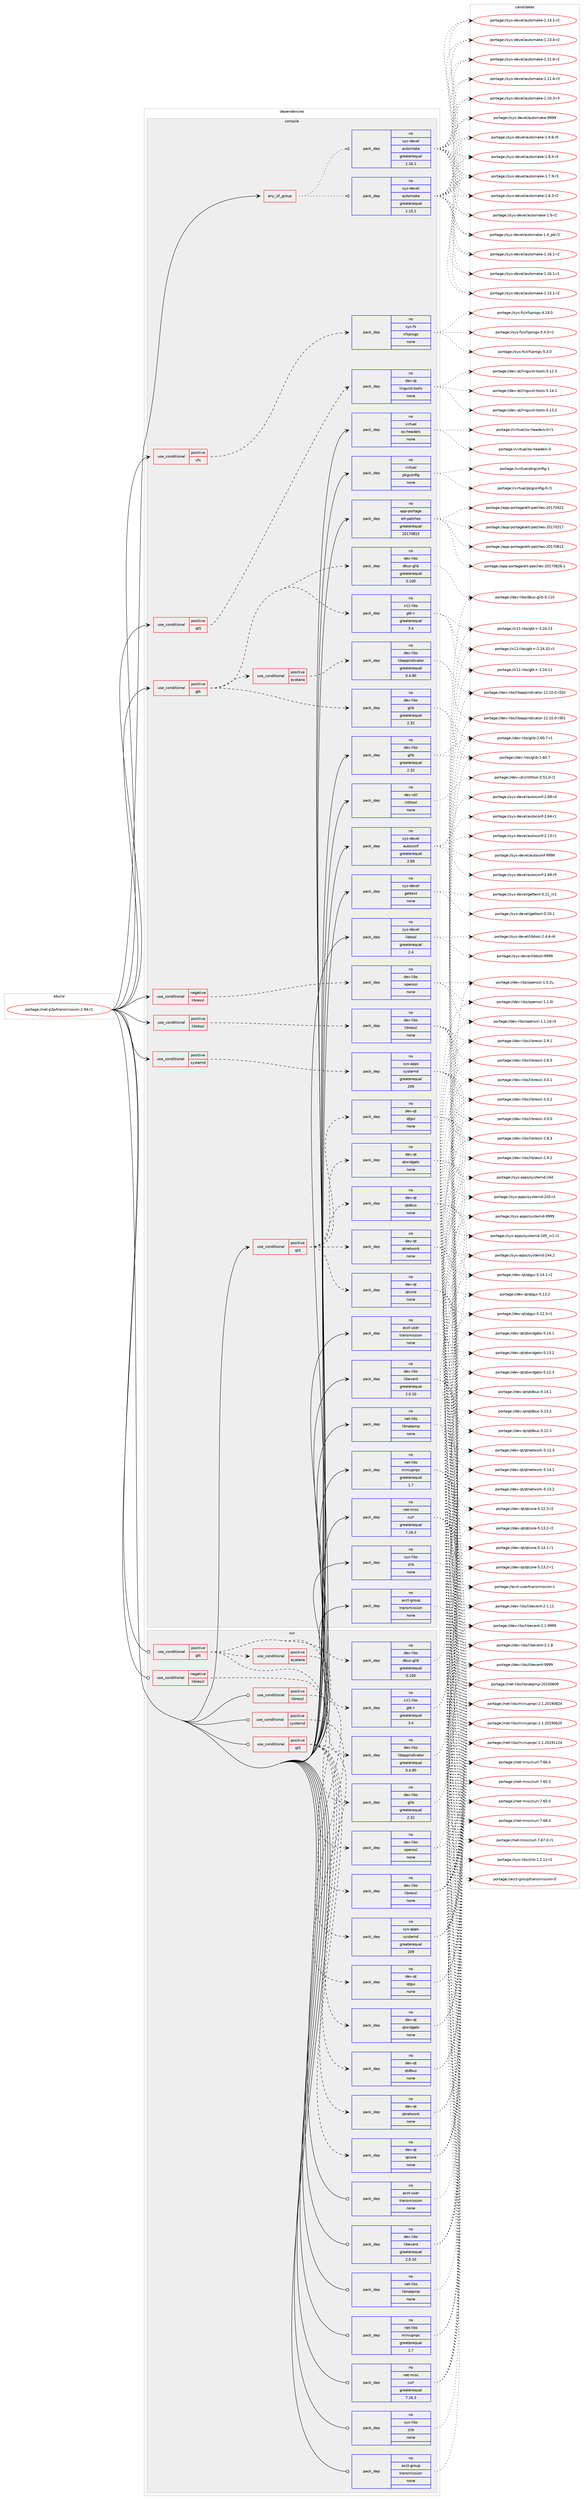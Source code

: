 digraph prolog {

# *************
# Graph options
# *************

newrank=true;
concentrate=true;
compound=true;
graph [rankdir=LR,fontname=Helvetica,fontsize=10,ranksep=1.5];#, ranksep=2.5, nodesep=0.2];
edge  [arrowhead=vee];
node  [fontname=Helvetica,fontsize=10];

# **********
# The ebuild
# **********

subgraph cluster_leftcol {
color=gray;
rank=same;
label=<<i>ebuild</i>>;
id [label="portage://net-p2p/transmission-2.94-r1", color=red, width=4, href="../net-p2p/transmission-2.94-r1.svg"];
}

# ****************
# The dependencies
# ****************

subgraph cluster_midcol {
color=gray;
label=<<i>dependencies</i>>;
subgraph cluster_compile {
fillcolor="#eeeeee";
style=filled;
label=<<i>compile</i>>;
subgraph any1848 {
dependency119436 [label=<<TABLE BORDER="0" CELLBORDER="1" CELLSPACING="0" CELLPADDING="4"><TR><TD CELLPADDING="10">any_of_group</TD></TR></TABLE>>, shape=none, color=red];subgraph pack93126 {
dependency119437 [label=<<TABLE BORDER="0" CELLBORDER="1" CELLSPACING="0" CELLPADDING="4" WIDTH="220"><TR><TD ROWSPAN="6" CELLPADDING="30">pack_dep</TD></TR><TR><TD WIDTH="110">no</TD></TR><TR><TD>sys-devel</TD></TR><TR><TD>automake</TD></TR><TR><TD>greaterequal</TD></TR><TR><TD>1.16.1</TD></TR></TABLE>>, shape=none, color=blue];
}
dependency119436:e -> dependency119437:w [weight=20,style="dotted",arrowhead="oinv"];
subgraph pack93127 {
dependency119438 [label=<<TABLE BORDER="0" CELLBORDER="1" CELLSPACING="0" CELLPADDING="4" WIDTH="220"><TR><TD ROWSPAN="6" CELLPADDING="30">pack_dep</TD></TR><TR><TD WIDTH="110">no</TD></TR><TR><TD>sys-devel</TD></TR><TR><TD>automake</TD></TR><TR><TD>greaterequal</TD></TR><TR><TD>1.15.1</TD></TR></TABLE>>, shape=none, color=blue];
}
dependency119436:e -> dependency119438:w [weight=20,style="dotted",arrowhead="oinv"];
}
id:e -> dependency119436:w [weight=20,style="solid",arrowhead="vee"];
subgraph cond24360 {
dependency119439 [label=<<TABLE BORDER="0" CELLBORDER="1" CELLSPACING="0" CELLPADDING="4"><TR><TD ROWSPAN="3" CELLPADDING="10">use_conditional</TD></TR><TR><TD>negative</TD></TR><TR><TD>libressl</TD></TR></TABLE>>, shape=none, color=red];
subgraph pack93128 {
dependency119440 [label=<<TABLE BORDER="0" CELLBORDER="1" CELLSPACING="0" CELLPADDING="4" WIDTH="220"><TR><TD ROWSPAN="6" CELLPADDING="30">pack_dep</TD></TR><TR><TD WIDTH="110">no</TD></TR><TR><TD>dev-libs</TD></TR><TR><TD>openssl</TD></TR><TR><TD>none</TD></TR><TR><TD></TD></TR></TABLE>>, shape=none, color=blue];
}
dependency119439:e -> dependency119440:w [weight=20,style="dashed",arrowhead="vee"];
}
id:e -> dependency119439:w [weight=20,style="solid",arrowhead="vee"];
subgraph cond24361 {
dependency119441 [label=<<TABLE BORDER="0" CELLBORDER="1" CELLSPACING="0" CELLPADDING="4"><TR><TD ROWSPAN="3" CELLPADDING="10">use_conditional</TD></TR><TR><TD>positive</TD></TR><TR><TD>gtk</TD></TR></TABLE>>, shape=none, color=red];
subgraph pack93129 {
dependency119442 [label=<<TABLE BORDER="0" CELLBORDER="1" CELLSPACING="0" CELLPADDING="4" WIDTH="220"><TR><TD ROWSPAN="6" CELLPADDING="30">pack_dep</TD></TR><TR><TD WIDTH="110">no</TD></TR><TR><TD>dev-libs</TD></TR><TR><TD>dbus-glib</TD></TR><TR><TD>greaterequal</TD></TR><TR><TD>0.100</TD></TR></TABLE>>, shape=none, color=blue];
}
dependency119441:e -> dependency119442:w [weight=20,style="dashed",arrowhead="vee"];
subgraph pack93130 {
dependency119443 [label=<<TABLE BORDER="0" CELLBORDER="1" CELLSPACING="0" CELLPADDING="4" WIDTH="220"><TR><TD ROWSPAN="6" CELLPADDING="30">pack_dep</TD></TR><TR><TD WIDTH="110">no</TD></TR><TR><TD>dev-libs</TD></TR><TR><TD>glib</TD></TR><TR><TD>greaterequal</TD></TR><TR><TD>2.32</TD></TR></TABLE>>, shape=none, color=blue];
}
dependency119441:e -> dependency119443:w [weight=20,style="dashed",arrowhead="vee"];
subgraph pack93131 {
dependency119444 [label=<<TABLE BORDER="0" CELLBORDER="1" CELLSPACING="0" CELLPADDING="4" WIDTH="220"><TR><TD ROWSPAN="6" CELLPADDING="30">pack_dep</TD></TR><TR><TD WIDTH="110">no</TD></TR><TR><TD>x11-libs</TD></TR><TR><TD>gtk+</TD></TR><TR><TD>greaterequal</TD></TR><TR><TD>3.4</TD></TR></TABLE>>, shape=none, color=blue];
}
dependency119441:e -> dependency119444:w [weight=20,style="dashed",arrowhead="vee"];
subgraph cond24362 {
dependency119445 [label=<<TABLE BORDER="0" CELLBORDER="1" CELLSPACING="0" CELLPADDING="4"><TR><TD ROWSPAN="3" CELLPADDING="10">use_conditional</TD></TR><TR><TD>positive</TD></TR><TR><TD>ayatana</TD></TR></TABLE>>, shape=none, color=red];
subgraph pack93132 {
dependency119446 [label=<<TABLE BORDER="0" CELLBORDER="1" CELLSPACING="0" CELLPADDING="4" WIDTH="220"><TR><TD ROWSPAN="6" CELLPADDING="30">pack_dep</TD></TR><TR><TD WIDTH="110">no</TD></TR><TR><TD>dev-libs</TD></TR><TR><TD>libappindicator</TD></TR><TR><TD>greaterequal</TD></TR><TR><TD>0.4.90</TD></TR></TABLE>>, shape=none, color=blue];
}
dependency119445:e -> dependency119446:w [weight=20,style="dashed",arrowhead="vee"];
}
dependency119441:e -> dependency119445:w [weight=20,style="dashed",arrowhead="vee"];
}
id:e -> dependency119441:w [weight=20,style="solid",arrowhead="vee"];
subgraph cond24363 {
dependency119447 [label=<<TABLE BORDER="0" CELLBORDER="1" CELLSPACING="0" CELLPADDING="4"><TR><TD ROWSPAN="3" CELLPADDING="10">use_conditional</TD></TR><TR><TD>positive</TD></TR><TR><TD>libressl</TD></TR></TABLE>>, shape=none, color=red];
subgraph pack93133 {
dependency119448 [label=<<TABLE BORDER="0" CELLBORDER="1" CELLSPACING="0" CELLPADDING="4" WIDTH="220"><TR><TD ROWSPAN="6" CELLPADDING="30">pack_dep</TD></TR><TR><TD WIDTH="110">no</TD></TR><TR><TD>dev-libs</TD></TR><TR><TD>libressl</TD></TR><TR><TD>none</TD></TR><TR><TD></TD></TR></TABLE>>, shape=none, color=blue];
}
dependency119447:e -> dependency119448:w [weight=20,style="dashed",arrowhead="vee"];
}
id:e -> dependency119447:w [weight=20,style="solid",arrowhead="vee"];
subgraph cond24364 {
dependency119449 [label=<<TABLE BORDER="0" CELLBORDER="1" CELLSPACING="0" CELLPADDING="4"><TR><TD ROWSPAN="3" CELLPADDING="10">use_conditional</TD></TR><TR><TD>positive</TD></TR><TR><TD>qt5</TD></TR></TABLE>>, shape=none, color=red];
subgraph pack93134 {
dependency119450 [label=<<TABLE BORDER="0" CELLBORDER="1" CELLSPACING="0" CELLPADDING="4" WIDTH="220"><TR><TD ROWSPAN="6" CELLPADDING="30">pack_dep</TD></TR><TR><TD WIDTH="110">no</TD></TR><TR><TD>dev-qt</TD></TR><TR><TD>linguist-tools</TD></TR><TR><TD>none</TD></TR><TR><TD></TD></TR></TABLE>>, shape=none, color=blue];
}
dependency119449:e -> dependency119450:w [weight=20,style="dashed",arrowhead="vee"];
}
id:e -> dependency119449:w [weight=20,style="solid",arrowhead="vee"];
subgraph cond24365 {
dependency119451 [label=<<TABLE BORDER="0" CELLBORDER="1" CELLSPACING="0" CELLPADDING="4"><TR><TD ROWSPAN="3" CELLPADDING="10">use_conditional</TD></TR><TR><TD>positive</TD></TR><TR><TD>qt5</TD></TR></TABLE>>, shape=none, color=red];
subgraph pack93135 {
dependency119452 [label=<<TABLE BORDER="0" CELLBORDER="1" CELLSPACING="0" CELLPADDING="4" WIDTH="220"><TR><TD ROWSPAN="6" CELLPADDING="30">pack_dep</TD></TR><TR><TD WIDTH="110">no</TD></TR><TR><TD>dev-qt</TD></TR><TR><TD>qtcore</TD></TR><TR><TD>none</TD></TR><TR><TD></TD></TR></TABLE>>, shape=none, color=blue];
}
dependency119451:e -> dependency119452:w [weight=20,style="dashed",arrowhead="vee"];
subgraph pack93136 {
dependency119453 [label=<<TABLE BORDER="0" CELLBORDER="1" CELLSPACING="0" CELLPADDING="4" WIDTH="220"><TR><TD ROWSPAN="6" CELLPADDING="30">pack_dep</TD></TR><TR><TD WIDTH="110">no</TD></TR><TR><TD>dev-qt</TD></TR><TR><TD>qtdbus</TD></TR><TR><TD>none</TD></TR><TR><TD></TD></TR></TABLE>>, shape=none, color=blue];
}
dependency119451:e -> dependency119453:w [weight=20,style="dashed",arrowhead="vee"];
subgraph pack93137 {
dependency119454 [label=<<TABLE BORDER="0" CELLBORDER="1" CELLSPACING="0" CELLPADDING="4" WIDTH="220"><TR><TD ROWSPAN="6" CELLPADDING="30">pack_dep</TD></TR><TR><TD WIDTH="110">no</TD></TR><TR><TD>dev-qt</TD></TR><TR><TD>qtgui</TD></TR><TR><TD>none</TD></TR><TR><TD></TD></TR></TABLE>>, shape=none, color=blue];
}
dependency119451:e -> dependency119454:w [weight=20,style="dashed",arrowhead="vee"];
subgraph pack93138 {
dependency119455 [label=<<TABLE BORDER="0" CELLBORDER="1" CELLSPACING="0" CELLPADDING="4" WIDTH="220"><TR><TD ROWSPAN="6" CELLPADDING="30">pack_dep</TD></TR><TR><TD WIDTH="110">no</TD></TR><TR><TD>dev-qt</TD></TR><TR><TD>qtnetwork</TD></TR><TR><TD>none</TD></TR><TR><TD></TD></TR></TABLE>>, shape=none, color=blue];
}
dependency119451:e -> dependency119455:w [weight=20,style="dashed",arrowhead="vee"];
subgraph pack93139 {
dependency119456 [label=<<TABLE BORDER="0" CELLBORDER="1" CELLSPACING="0" CELLPADDING="4" WIDTH="220"><TR><TD ROWSPAN="6" CELLPADDING="30">pack_dep</TD></TR><TR><TD WIDTH="110">no</TD></TR><TR><TD>dev-qt</TD></TR><TR><TD>qtwidgets</TD></TR><TR><TD>none</TD></TR><TR><TD></TD></TR></TABLE>>, shape=none, color=blue];
}
dependency119451:e -> dependency119456:w [weight=20,style="dashed",arrowhead="vee"];
}
id:e -> dependency119451:w [weight=20,style="solid",arrowhead="vee"];
subgraph cond24366 {
dependency119457 [label=<<TABLE BORDER="0" CELLBORDER="1" CELLSPACING="0" CELLPADDING="4"><TR><TD ROWSPAN="3" CELLPADDING="10">use_conditional</TD></TR><TR><TD>positive</TD></TR><TR><TD>systemd</TD></TR></TABLE>>, shape=none, color=red];
subgraph pack93140 {
dependency119458 [label=<<TABLE BORDER="0" CELLBORDER="1" CELLSPACING="0" CELLPADDING="4" WIDTH="220"><TR><TD ROWSPAN="6" CELLPADDING="30">pack_dep</TD></TR><TR><TD WIDTH="110">no</TD></TR><TR><TD>sys-apps</TD></TR><TR><TD>systemd</TD></TR><TR><TD>greaterequal</TD></TR><TR><TD>209</TD></TR></TABLE>>, shape=none, color=blue];
}
dependency119457:e -> dependency119458:w [weight=20,style="dashed",arrowhead="vee"];
}
id:e -> dependency119457:w [weight=20,style="solid",arrowhead="vee"];
subgraph cond24367 {
dependency119459 [label=<<TABLE BORDER="0" CELLBORDER="1" CELLSPACING="0" CELLPADDING="4"><TR><TD ROWSPAN="3" CELLPADDING="10">use_conditional</TD></TR><TR><TD>positive</TD></TR><TR><TD>xfs</TD></TR></TABLE>>, shape=none, color=red];
subgraph pack93141 {
dependency119460 [label=<<TABLE BORDER="0" CELLBORDER="1" CELLSPACING="0" CELLPADDING="4" WIDTH="220"><TR><TD ROWSPAN="6" CELLPADDING="30">pack_dep</TD></TR><TR><TD WIDTH="110">no</TD></TR><TR><TD>sys-fs</TD></TR><TR><TD>xfsprogs</TD></TR><TR><TD>none</TD></TR><TR><TD></TD></TR></TABLE>>, shape=none, color=blue];
}
dependency119459:e -> dependency119460:w [weight=20,style="dashed",arrowhead="vee"];
}
id:e -> dependency119459:w [weight=20,style="solid",arrowhead="vee"];
subgraph pack93142 {
dependency119461 [label=<<TABLE BORDER="0" CELLBORDER="1" CELLSPACING="0" CELLPADDING="4" WIDTH="220"><TR><TD ROWSPAN="6" CELLPADDING="30">pack_dep</TD></TR><TR><TD WIDTH="110">no</TD></TR><TR><TD>acct-group</TD></TR><TR><TD>transmission</TD></TR><TR><TD>none</TD></TR><TR><TD></TD></TR></TABLE>>, shape=none, color=blue];
}
id:e -> dependency119461:w [weight=20,style="solid",arrowhead="vee"];
subgraph pack93143 {
dependency119462 [label=<<TABLE BORDER="0" CELLBORDER="1" CELLSPACING="0" CELLPADDING="4" WIDTH="220"><TR><TD ROWSPAN="6" CELLPADDING="30">pack_dep</TD></TR><TR><TD WIDTH="110">no</TD></TR><TR><TD>acct-user</TD></TR><TR><TD>transmission</TD></TR><TR><TD>none</TD></TR><TR><TD></TD></TR></TABLE>>, shape=none, color=blue];
}
id:e -> dependency119462:w [weight=20,style="solid",arrowhead="vee"];
subgraph pack93144 {
dependency119463 [label=<<TABLE BORDER="0" CELLBORDER="1" CELLSPACING="0" CELLPADDING="4" WIDTH="220"><TR><TD ROWSPAN="6" CELLPADDING="30">pack_dep</TD></TR><TR><TD WIDTH="110">no</TD></TR><TR><TD>app-portage</TD></TR><TR><TD>elt-patches</TD></TR><TR><TD>greaterequal</TD></TR><TR><TD>20170815</TD></TR></TABLE>>, shape=none, color=blue];
}
id:e -> dependency119463:w [weight=20,style="solid",arrowhead="vee"];
subgraph pack93145 {
dependency119464 [label=<<TABLE BORDER="0" CELLBORDER="1" CELLSPACING="0" CELLPADDING="4" WIDTH="220"><TR><TD ROWSPAN="6" CELLPADDING="30">pack_dep</TD></TR><TR><TD WIDTH="110">no</TD></TR><TR><TD>dev-libs</TD></TR><TR><TD>glib</TD></TR><TR><TD>greaterequal</TD></TR><TR><TD>2.32</TD></TR></TABLE>>, shape=none, color=blue];
}
id:e -> dependency119464:w [weight=20,style="solid",arrowhead="vee"];
subgraph pack93146 {
dependency119465 [label=<<TABLE BORDER="0" CELLBORDER="1" CELLSPACING="0" CELLPADDING="4" WIDTH="220"><TR><TD ROWSPAN="6" CELLPADDING="30">pack_dep</TD></TR><TR><TD WIDTH="110">no</TD></TR><TR><TD>dev-libs</TD></TR><TR><TD>libevent</TD></TR><TR><TD>greaterequal</TD></TR><TR><TD>2.0.10</TD></TR></TABLE>>, shape=none, color=blue];
}
id:e -> dependency119465:w [weight=20,style="solid",arrowhead="vee"];
subgraph pack93147 {
dependency119466 [label=<<TABLE BORDER="0" CELLBORDER="1" CELLSPACING="0" CELLPADDING="4" WIDTH="220"><TR><TD ROWSPAN="6" CELLPADDING="30">pack_dep</TD></TR><TR><TD WIDTH="110">no</TD></TR><TR><TD>dev-util</TD></TR><TR><TD>intltool</TD></TR><TR><TD>none</TD></TR><TR><TD></TD></TR></TABLE>>, shape=none, color=blue];
}
id:e -> dependency119466:w [weight=20,style="solid",arrowhead="vee"];
subgraph pack93148 {
dependency119467 [label=<<TABLE BORDER="0" CELLBORDER="1" CELLSPACING="0" CELLPADDING="4" WIDTH="220"><TR><TD ROWSPAN="6" CELLPADDING="30">pack_dep</TD></TR><TR><TD WIDTH="110">no</TD></TR><TR><TD>net-libs</TD></TR><TR><TD>libnatpmp</TD></TR><TR><TD>none</TD></TR><TR><TD></TD></TR></TABLE>>, shape=none, color=blue];
}
id:e -> dependency119467:w [weight=20,style="solid",arrowhead="vee"];
subgraph pack93149 {
dependency119468 [label=<<TABLE BORDER="0" CELLBORDER="1" CELLSPACING="0" CELLPADDING="4" WIDTH="220"><TR><TD ROWSPAN="6" CELLPADDING="30">pack_dep</TD></TR><TR><TD WIDTH="110">no</TD></TR><TR><TD>net-libs</TD></TR><TR><TD>miniupnpc</TD></TR><TR><TD>greaterequal</TD></TR><TR><TD>1.7</TD></TR></TABLE>>, shape=none, color=blue];
}
id:e -> dependency119468:w [weight=20,style="solid",arrowhead="vee"];
subgraph pack93150 {
dependency119469 [label=<<TABLE BORDER="0" CELLBORDER="1" CELLSPACING="0" CELLPADDING="4" WIDTH="220"><TR><TD ROWSPAN="6" CELLPADDING="30">pack_dep</TD></TR><TR><TD WIDTH="110">no</TD></TR><TR><TD>net-misc</TD></TR><TR><TD>curl</TD></TR><TR><TD>greaterequal</TD></TR><TR><TD>7.16.3</TD></TR></TABLE>>, shape=none, color=blue];
}
id:e -> dependency119469:w [weight=20,style="solid",arrowhead="vee"];
subgraph pack93151 {
dependency119470 [label=<<TABLE BORDER="0" CELLBORDER="1" CELLSPACING="0" CELLPADDING="4" WIDTH="220"><TR><TD ROWSPAN="6" CELLPADDING="30">pack_dep</TD></TR><TR><TD WIDTH="110">no</TD></TR><TR><TD>sys-devel</TD></TR><TR><TD>autoconf</TD></TR><TR><TD>greaterequal</TD></TR><TR><TD>2.69</TD></TR></TABLE>>, shape=none, color=blue];
}
id:e -> dependency119470:w [weight=20,style="solid",arrowhead="vee"];
subgraph pack93152 {
dependency119471 [label=<<TABLE BORDER="0" CELLBORDER="1" CELLSPACING="0" CELLPADDING="4" WIDTH="220"><TR><TD ROWSPAN="6" CELLPADDING="30">pack_dep</TD></TR><TR><TD WIDTH="110">no</TD></TR><TR><TD>sys-devel</TD></TR><TR><TD>gettext</TD></TR><TR><TD>none</TD></TR><TR><TD></TD></TR></TABLE>>, shape=none, color=blue];
}
id:e -> dependency119471:w [weight=20,style="solid",arrowhead="vee"];
subgraph pack93153 {
dependency119472 [label=<<TABLE BORDER="0" CELLBORDER="1" CELLSPACING="0" CELLPADDING="4" WIDTH="220"><TR><TD ROWSPAN="6" CELLPADDING="30">pack_dep</TD></TR><TR><TD WIDTH="110">no</TD></TR><TR><TD>sys-devel</TD></TR><TR><TD>libtool</TD></TR><TR><TD>greaterequal</TD></TR><TR><TD>2.4</TD></TR></TABLE>>, shape=none, color=blue];
}
id:e -> dependency119472:w [weight=20,style="solid",arrowhead="vee"];
subgraph pack93154 {
dependency119473 [label=<<TABLE BORDER="0" CELLBORDER="1" CELLSPACING="0" CELLPADDING="4" WIDTH="220"><TR><TD ROWSPAN="6" CELLPADDING="30">pack_dep</TD></TR><TR><TD WIDTH="110">no</TD></TR><TR><TD>sys-libs</TD></TR><TR><TD>zlib</TD></TR><TR><TD>none</TD></TR><TR><TD></TD></TR></TABLE>>, shape=none, color=blue];
}
id:e -> dependency119473:w [weight=20,style="solid",arrowhead="vee"];
subgraph pack93155 {
dependency119474 [label=<<TABLE BORDER="0" CELLBORDER="1" CELLSPACING="0" CELLPADDING="4" WIDTH="220"><TR><TD ROWSPAN="6" CELLPADDING="30">pack_dep</TD></TR><TR><TD WIDTH="110">no</TD></TR><TR><TD>virtual</TD></TR><TR><TD>os-headers</TD></TR><TR><TD>none</TD></TR><TR><TD></TD></TR></TABLE>>, shape=none, color=blue];
}
id:e -> dependency119474:w [weight=20,style="solid",arrowhead="vee"];
subgraph pack93156 {
dependency119475 [label=<<TABLE BORDER="0" CELLBORDER="1" CELLSPACING="0" CELLPADDING="4" WIDTH="220"><TR><TD ROWSPAN="6" CELLPADDING="30">pack_dep</TD></TR><TR><TD WIDTH="110">no</TD></TR><TR><TD>virtual</TD></TR><TR><TD>pkgconfig</TD></TR><TR><TD>none</TD></TR><TR><TD></TD></TR></TABLE>>, shape=none, color=blue];
}
id:e -> dependency119475:w [weight=20,style="solid",arrowhead="vee"];
}
subgraph cluster_compileandrun {
fillcolor="#eeeeee";
style=filled;
label=<<i>compile and run</i>>;
}
subgraph cluster_run {
fillcolor="#eeeeee";
style=filled;
label=<<i>run</i>>;
subgraph cond24368 {
dependency119476 [label=<<TABLE BORDER="0" CELLBORDER="1" CELLSPACING="0" CELLPADDING="4"><TR><TD ROWSPAN="3" CELLPADDING="10">use_conditional</TD></TR><TR><TD>negative</TD></TR><TR><TD>libressl</TD></TR></TABLE>>, shape=none, color=red];
subgraph pack93157 {
dependency119477 [label=<<TABLE BORDER="0" CELLBORDER="1" CELLSPACING="0" CELLPADDING="4" WIDTH="220"><TR><TD ROWSPAN="6" CELLPADDING="30">pack_dep</TD></TR><TR><TD WIDTH="110">no</TD></TR><TR><TD>dev-libs</TD></TR><TR><TD>openssl</TD></TR><TR><TD>none</TD></TR><TR><TD></TD></TR></TABLE>>, shape=none, color=blue];
}
dependency119476:e -> dependency119477:w [weight=20,style="dashed",arrowhead="vee"];
}
id:e -> dependency119476:w [weight=20,style="solid",arrowhead="odot"];
subgraph cond24369 {
dependency119478 [label=<<TABLE BORDER="0" CELLBORDER="1" CELLSPACING="0" CELLPADDING="4"><TR><TD ROWSPAN="3" CELLPADDING="10">use_conditional</TD></TR><TR><TD>positive</TD></TR><TR><TD>gtk</TD></TR></TABLE>>, shape=none, color=red];
subgraph pack93158 {
dependency119479 [label=<<TABLE BORDER="0" CELLBORDER="1" CELLSPACING="0" CELLPADDING="4" WIDTH="220"><TR><TD ROWSPAN="6" CELLPADDING="30">pack_dep</TD></TR><TR><TD WIDTH="110">no</TD></TR><TR><TD>dev-libs</TD></TR><TR><TD>dbus-glib</TD></TR><TR><TD>greaterequal</TD></TR><TR><TD>0.100</TD></TR></TABLE>>, shape=none, color=blue];
}
dependency119478:e -> dependency119479:w [weight=20,style="dashed",arrowhead="vee"];
subgraph pack93159 {
dependency119480 [label=<<TABLE BORDER="0" CELLBORDER="1" CELLSPACING="0" CELLPADDING="4" WIDTH="220"><TR><TD ROWSPAN="6" CELLPADDING="30">pack_dep</TD></TR><TR><TD WIDTH="110">no</TD></TR><TR><TD>dev-libs</TD></TR><TR><TD>glib</TD></TR><TR><TD>greaterequal</TD></TR><TR><TD>2.32</TD></TR></TABLE>>, shape=none, color=blue];
}
dependency119478:e -> dependency119480:w [weight=20,style="dashed",arrowhead="vee"];
subgraph pack93160 {
dependency119481 [label=<<TABLE BORDER="0" CELLBORDER="1" CELLSPACING="0" CELLPADDING="4" WIDTH="220"><TR><TD ROWSPAN="6" CELLPADDING="30">pack_dep</TD></TR><TR><TD WIDTH="110">no</TD></TR><TR><TD>x11-libs</TD></TR><TR><TD>gtk+</TD></TR><TR><TD>greaterequal</TD></TR><TR><TD>3.4</TD></TR></TABLE>>, shape=none, color=blue];
}
dependency119478:e -> dependency119481:w [weight=20,style="dashed",arrowhead="vee"];
subgraph cond24370 {
dependency119482 [label=<<TABLE BORDER="0" CELLBORDER="1" CELLSPACING="0" CELLPADDING="4"><TR><TD ROWSPAN="3" CELLPADDING="10">use_conditional</TD></TR><TR><TD>positive</TD></TR><TR><TD>ayatana</TD></TR></TABLE>>, shape=none, color=red];
subgraph pack93161 {
dependency119483 [label=<<TABLE BORDER="0" CELLBORDER="1" CELLSPACING="0" CELLPADDING="4" WIDTH="220"><TR><TD ROWSPAN="6" CELLPADDING="30">pack_dep</TD></TR><TR><TD WIDTH="110">no</TD></TR><TR><TD>dev-libs</TD></TR><TR><TD>libappindicator</TD></TR><TR><TD>greaterequal</TD></TR><TR><TD>0.4.90</TD></TR></TABLE>>, shape=none, color=blue];
}
dependency119482:e -> dependency119483:w [weight=20,style="dashed",arrowhead="vee"];
}
dependency119478:e -> dependency119482:w [weight=20,style="dashed",arrowhead="vee"];
}
id:e -> dependency119478:w [weight=20,style="solid",arrowhead="odot"];
subgraph cond24371 {
dependency119484 [label=<<TABLE BORDER="0" CELLBORDER="1" CELLSPACING="0" CELLPADDING="4"><TR><TD ROWSPAN="3" CELLPADDING="10">use_conditional</TD></TR><TR><TD>positive</TD></TR><TR><TD>libressl</TD></TR></TABLE>>, shape=none, color=red];
subgraph pack93162 {
dependency119485 [label=<<TABLE BORDER="0" CELLBORDER="1" CELLSPACING="0" CELLPADDING="4" WIDTH="220"><TR><TD ROWSPAN="6" CELLPADDING="30">pack_dep</TD></TR><TR><TD WIDTH="110">no</TD></TR><TR><TD>dev-libs</TD></TR><TR><TD>libressl</TD></TR><TR><TD>none</TD></TR><TR><TD></TD></TR></TABLE>>, shape=none, color=blue];
}
dependency119484:e -> dependency119485:w [weight=20,style="dashed",arrowhead="vee"];
}
id:e -> dependency119484:w [weight=20,style="solid",arrowhead="odot"];
subgraph cond24372 {
dependency119486 [label=<<TABLE BORDER="0" CELLBORDER="1" CELLSPACING="0" CELLPADDING="4"><TR><TD ROWSPAN="3" CELLPADDING="10">use_conditional</TD></TR><TR><TD>positive</TD></TR><TR><TD>qt5</TD></TR></TABLE>>, shape=none, color=red];
subgraph pack93163 {
dependency119487 [label=<<TABLE BORDER="0" CELLBORDER="1" CELLSPACING="0" CELLPADDING="4" WIDTH="220"><TR><TD ROWSPAN="6" CELLPADDING="30">pack_dep</TD></TR><TR><TD WIDTH="110">no</TD></TR><TR><TD>dev-qt</TD></TR><TR><TD>qtcore</TD></TR><TR><TD>none</TD></TR><TR><TD></TD></TR></TABLE>>, shape=none, color=blue];
}
dependency119486:e -> dependency119487:w [weight=20,style="dashed",arrowhead="vee"];
subgraph pack93164 {
dependency119488 [label=<<TABLE BORDER="0" CELLBORDER="1" CELLSPACING="0" CELLPADDING="4" WIDTH="220"><TR><TD ROWSPAN="6" CELLPADDING="30">pack_dep</TD></TR><TR><TD WIDTH="110">no</TD></TR><TR><TD>dev-qt</TD></TR><TR><TD>qtdbus</TD></TR><TR><TD>none</TD></TR><TR><TD></TD></TR></TABLE>>, shape=none, color=blue];
}
dependency119486:e -> dependency119488:w [weight=20,style="dashed",arrowhead="vee"];
subgraph pack93165 {
dependency119489 [label=<<TABLE BORDER="0" CELLBORDER="1" CELLSPACING="0" CELLPADDING="4" WIDTH="220"><TR><TD ROWSPAN="6" CELLPADDING="30">pack_dep</TD></TR><TR><TD WIDTH="110">no</TD></TR><TR><TD>dev-qt</TD></TR><TR><TD>qtgui</TD></TR><TR><TD>none</TD></TR><TR><TD></TD></TR></TABLE>>, shape=none, color=blue];
}
dependency119486:e -> dependency119489:w [weight=20,style="dashed",arrowhead="vee"];
subgraph pack93166 {
dependency119490 [label=<<TABLE BORDER="0" CELLBORDER="1" CELLSPACING="0" CELLPADDING="4" WIDTH="220"><TR><TD ROWSPAN="6" CELLPADDING="30">pack_dep</TD></TR><TR><TD WIDTH="110">no</TD></TR><TR><TD>dev-qt</TD></TR><TR><TD>qtnetwork</TD></TR><TR><TD>none</TD></TR><TR><TD></TD></TR></TABLE>>, shape=none, color=blue];
}
dependency119486:e -> dependency119490:w [weight=20,style="dashed",arrowhead="vee"];
subgraph pack93167 {
dependency119491 [label=<<TABLE BORDER="0" CELLBORDER="1" CELLSPACING="0" CELLPADDING="4" WIDTH="220"><TR><TD ROWSPAN="6" CELLPADDING="30">pack_dep</TD></TR><TR><TD WIDTH="110">no</TD></TR><TR><TD>dev-qt</TD></TR><TR><TD>qtwidgets</TD></TR><TR><TD>none</TD></TR><TR><TD></TD></TR></TABLE>>, shape=none, color=blue];
}
dependency119486:e -> dependency119491:w [weight=20,style="dashed",arrowhead="vee"];
}
id:e -> dependency119486:w [weight=20,style="solid",arrowhead="odot"];
subgraph cond24373 {
dependency119492 [label=<<TABLE BORDER="0" CELLBORDER="1" CELLSPACING="0" CELLPADDING="4"><TR><TD ROWSPAN="3" CELLPADDING="10">use_conditional</TD></TR><TR><TD>positive</TD></TR><TR><TD>systemd</TD></TR></TABLE>>, shape=none, color=red];
subgraph pack93168 {
dependency119493 [label=<<TABLE BORDER="0" CELLBORDER="1" CELLSPACING="0" CELLPADDING="4" WIDTH="220"><TR><TD ROWSPAN="6" CELLPADDING="30">pack_dep</TD></TR><TR><TD WIDTH="110">no</TD></TR><TR><TD>sys-apps</TD></TR><TR><TD>systemd</TD></TR><TR><TD>greaterequal</TD></TR><TR><TD>209</TD></TR></TABLE>>, shape=none, color=blue];
}
dependency119492:e -> dependency119493:w [weight=20,style="dashed",arrowhead="vee"];
}
id:e -> dependency119492:w [weight=20,style="solid",arrowhead="odot"];
subgraph pack93169 {
dependency119494 [label=<<TABLE BORDER="0" CELLBORDER="1" CELLSPACING="0" CELLPADDING="4" WIDTH="220"><TR><TD ROWSPAN="6" CELLPADDING="30">pack_dep</TD></TR><TR><TD WIDTH="110">no</TD></TR><TR><TD>acct-group</TD></TR><TR><TD>transmission</TD></TR><TR><TD>none</TD></TR><TR><TD></TD></TR></TABLE>>, shape=none, color=blue];
}
id:e -> dependency119494:w [weight=20,style="solid",arrowhead="odot"];
subgraph pack93170 {
dependency119495 [label=<<TABLE BORDER="0" CELLBORDER="1" CELLSPACING="0" CELLPADDING="4" WIDTH="220"><TR><TD ROWSPAN="6" CELLPADDING="30">pack_dep</TD></TR><TR><TD WIDTH="110">no</TD></TR><TR><TD>acct-user</TD></TR><TR><TD>transmission</TD></TR><TR><TD>none</TD></TR><TR><TD></TD></TR></TABLE>>, shape=none, color=blue];
}
id:e -> dependency119495:w [weight=20,style="solid",arrowhead="odot"];
subgraph pack93171 {
dependency119496 [label=<<TABLE BORDER="0" CELLBORDER="1" CELLSPACING="0" CELLPADDING="4" WIDTH="220"><TR><TD ROWSPAN="6" CELLPADDING="30">pack_dep</TD></TR><TR><TD WIDTH="110">no</TD></TR><TR><TD>dev-libs</TD></TR><TR><TD>libevent</TD></TR><TR><TD>greaterequal</TD></TR><TR><TD>2.0.10</TD></TR></TABLE>>, shape=none, color=blue];
}
id:e -> dependency119496:w [weight=20,style="solid",arrowhead="odot"];
subgraph pack93172 {
dependency119497 [label=<<TABLE BORDER="0" CELLBORDER="1" CELLSPACING="0" CELLPADDING="4" WIDTH="220"><TR><TD ROWSPAN="6" CELLPADDING="30">pack_dep</TD></TR><TR><TD WIDTH="110">no</TD></TR><TR><TD>net-libs</TD></TR><TR><TD>libnatpmp</TD></TR><TR><TD>none</TD></TR><TR><TD></TD></TR></TABLE>>, shape=none, color=blue];
}
id:e -> dependency119497:w [weight=20,style="solid",arrowhead="odot"];
subgraph pack93173 {
dependency119498 [label=<<TABLE BORDER="0" CELLBORDER="1" CELLSPACING="0" CELLPADDING="4" WIDTH="220"><TR><TD ROWSPAN="6" CELLPADDING="30">pack_dep</TD></TR><TR><TD WIDTH="110">no</TD></TR><TR><TD>net-libs</TD></TR><TR><TD>miniupnpc</TD></TR><TR><TD>greaterequal</TD></TR><TR><TD>1.7</TD></TR></TABLE>>, shape=none, color=blue];
}
id:e -> dependency119498:w [weight=20,style="solid",arrowhead="odot"];
subgraph pack93174 {
dependency119499 [label=<<TABLE BORDER="0" CELLBORDER="1" CELLSPACING="0" CELLPADDING="4" WIDTH="220"><TR><TD ROWSPAN="6" CELLPADDING="30">pack_dep</TD></TR><TR><TD WIDTH="110">no</TD></TR><TR><TD>net-misc</TD></TR><TR><TD>curl</TD></TR><TR><TD>greaterequal</TD></TR><TR><TD>7.16.3</TD></TR></TABLE>>, shape=none, color=blue];
}
id:e -> dependency119499:w [weight=20,style="solid",arrowhead="odot"];
subgraph pack93175 {
dependency119500 [label=<<TABLE BORDER="0" CELLBORDER="1" CELLSPACING="0" CELLPADDING="4" WIDTH="220"><TR><TD ROWSPAN="6" CELLPADDING="30">pack_dep</TD></TR><TR><TD WIDTH="110">no</TD></TR><TR><TD>sys-libs</TD></TR><TR><TD>zlib</TD></TR><TR><TD>none</TD></TR><TR><TD></TD></TR></TABLE>>, shape=none, color=blue];
}
id:e -> dependency119500:w [weight=20,style="solid",arrowhead="odot"];
}
}

# **************
# The candidates
# **************

subgraph cluster_choices {
rank=same;
color=gray;
label=<<i>candidates</i>>;

subgraph choice93126 {
color=black;
nodesep=1;
choice115121115451001011181011084797117116111109971071014557575757 [label="portage://sys-devel/automake-9999", color=red, width=4,href="../sys-devel/automake-9999.svg"];
choice115121115451001011181011084797117116111109971071014549465746544511453 [label="portage://sys-devel/automake-1.9.6-r5", color=red, width=4,href="../sys-devel/automake-1.9.6-r5.svg"];
choice115121115451001011181011084797117116111109971071014549465646534511453 [label="portage://sys-devel/automake-1.8.5-r5", color=red, width=4,href="../sys-devel/automake-1.8.5-r5.svg"];
choice115121115451001011181011084797117116111109971071014549465546574511451 [label="portage://sys-devel/automake-1.7.9-r3", color=red, width=4,href="../sys-devel/automake-1.7.9-r3.svg"];
choice115121115451001011181011084797117116111109971071014549465446514511450 [label="portage://sys-devel/automake-1.6.3-r2", color=red, width=4,href="../sys-devel/automake-1.6.3-r2.svg"];
choice11512111545100101118101108479711711611110997107101454946534511450 [label="portage://sys-devel/automake-1.5-r2", color=red, width=4,href="../sys-devel/automake-1.5-r2.svg"];
choice115121115451001011181011084797117116111109971071014549465295112544511450 [label="portage://sys-devel/automake-1.4_p6-r2", color=red, width=4,href="../sys-devel/automake-1.4_p6-r2.svg"];
choice11512111545100101118101108479711711611110997107101454946495446494511450 [label="portage://sys-devel/automake-1.16.1-r2", color=red, width=4,href="../sys-devel/automake-1.16.1-r2.svg"];
choice11512111545100101118101108479711711611110997107101454946495446494511449 [label="portage://sys-devel/automake-1.16.1-r1", color=red, width=4,href="../sys-devel/automake-1.16.1-r1.svg"];
choice11512111545100101118101108479711711611110997107101454946495346494511450 [label="portage://sys-devel/automake-1.15.1-r2", color=red, width=4,href="../sys-devel/automake-1.15.1-r2.svg"];
choice11512111545100101118101108479711711611110997107101454946495246494511450 [label="portage://sys-devel/automake-1.14.1-r2", color=red, width=4,href="../sys-devel/automake-1.14.1-r2.svg"];
choice11512111545100101118101108479711711611110997107101454946495146524511450 [label="portage://sys-devel/automake-1.13.4-r2", color=red, width=4,href="../sys-devel/automake-1.13.4-r2.svg"];
choice11512111545100101118101108479711711611110997107101454946495046544511450 [label="portage://sys-devel/automake-1.12.6-r2", color=red, width=4,href="../sys-devel/automake-1.12.6-r2.svg"];
choice11512111545100101118101108479711711611110997107101454946494946544511451 [label="portage://sys-devel/automake-1.11.6-r3", color=red, width=4,href="../sys-devel/automake-1.11.6-r3.svg"];
choice11512111545100101118101108479711711611110997107101454946494846514511451 [label="portage://sys-devel/automake-1.10.3-r3", color=red, width=4,href="../sys-devel/automake-1.10.3-r3.svg"];
dependency119437:e -> choice115121115451001011181011084797117116111109971071014557575757:w [style=dotted,weight="100"];
dependency119437:e -> choice115121115451001011181011084797117116111109971071014549465746544511453:w [style=dotted,weight="100"];
dependency119437:e -> choice115121115451001011181011084797117116111109971071014549465646534511453:w [style=dotted,weight="100"];
dependency119437:e -> choice115121115451001011181011084797117116111109971071014549465546574511451:w [style=dotted,weight="100"];
dependency119437:e -> choice115121115451001011181011084797117116111109971071014549465446514511450:w [style=dotted,weight="100"];
dependency119437:e -> choice11512111545100101118101108479711711611110997107101454946534511450:w [style=dotted,weight="100"];
dependency119437:e -> choice115121115451001011181011084797117116111109971071014549465295112544511450:w [style=dotted,weight="100"];
dependency119437:e -> choice11512111545100101118101108479711711611110997107101454946495446494511450:w [style=dotted,weight="100"];
dependency119437:e -> choice11512111545100101118101108479711711611110997107101454946495446494511449:w [style=dotted,weight="100"];
dependency119437:e -> choice11512111545100101118101108479711711611110997107101454946495346494511450:w [style=dotted,weight="100"];
dependency119437:e -> choice11512111545100101118101108479711711611110997107101454946495246494511450:w [style=dotted,weight="100"];
dependency119437:e -> choice11512111545100101118101108479711711611110997107101454946495146524511450:w [style=dotted,weight="100"];
dependency119437:e -> choice11512111545100101118101108479711711611110997107101454946495046544511450:w [style=dotted,weight="100"];
dependency119437:e -> choice11512111545100101118101108479711711611110997107101454946494946544511451:w [style=dotted,weight="100"];
dependency119437:e -> choice11512111545100101118101108479711711611110997107101454946494846514511451:w [style=dotted,weight="100"];
}
subgraph choice93127 {
color=black;
nodesep=1;
choice115121115451001011181011084797117116111109971071014557575757 [label="portage://sys-devel/automake-9999", color=red, width=4,href="../sys-devel/automake-9999.svg"];
choice115121115451001011181011084797117116111109971071014549465746544511453 [label="portage://sys-devel/automake-1.9.6-r5", color=red, width=4,href="../sys-devel/automake-1.9.6-r5.svg"];
choice115121115451001011181011084797117116111109971071014549465646534511453 [label="portage://sys-devel/automake-1.8.5-r5", color=red, width=4,href="../sys-devel/automake-1.8.5-r5.svg"];
choice115121115451001011181011084797117116111109971071014549465546574511451 [label="portage://sys-devel/automake-1.7.9-r3", color=red, width=4,href="../sys-devel/automake-1.7.9-r3.svg"];
choice115121115451001011181011084797117116111109971071014549465446514511450 [label="portage://sys-devel/automake-1.6.3-r2", color=red, width=4,href="../sys-devel/automake-1.6.3-r2.svg"];
choice11512111545100101118101108479711711611110997107101454946534511450 [label="portage://sys-devel/automake-1.5-r2", color=red, width=4,href="../sys-devel/automake-1.5-r2.svg"];
choice115121115451001011181011084797117116111109971071014549465295112544511450 [label="portage://sys-devel/automake-1.4_p6-r2", color=red, width=4,href="../sys-devel/automake-1.4_p6-r2.svg"];
choice11512111545100101118101108479711711611110997107101454946495446494511450 [label="portage://sys-devel/automake-1.16.1-r2", color=red, width=4,href="../sys-devel/automake-1.16.1-r2.svg"];
choice11512111545100101118101108479711711611110997107101454946495446494511449 [label="portage://sys-devel/automake-1.16.1-r1", color=red, width=4,href="../sys-devel/automake-1.16.1-r1.svg"];
choice11512111545100101118101108479711711611110997107101454946495346494511450 [label="portage://sys-devel/automake-1.15.1-r2", color=red, width=4,href="../sys-devel/automake-1.15.1-r2.svg"];
choice11512111545100101118101108479711711611110997107101454946495246494511450 [label="portage://sys-devel/automake-1.14.1-r2", color=red, width=4,href="../sys-devel/automake-1.14.1-r2.svg"];
choice11512111545100101118101108479711711611110997107101454946495146524511450 [label="portage://sys-devel/automake-1.13.4-r2", color=red, width=4,href="../sys-devel/automake-1.13.4-r2.svg"];
choice11512111545100101118101108479711711611110997107101454946495046544511450 [label="portage://sys-devel/automake-1.12.6-r2", color=red, width=4,href="../sys-devel/automake-1.12.6-r2.svg"];
choice11512111545100101118101108479711711611110997107101454946494946544511451 [label="portage://sys-devel/automake-1.11.6-r3", color=red, width=4,href="../sys-devel/automake-1.11.6-r3.svg"];
choice11512111545100101118101108479711711611110997107101454946494846514511451 [label="portage://sys-devel/automake-1.10.3-r3", color=red, width=4,href="../sys-devel/automake-1.10.3-r3.svg"];
dependency119438:e -> choice115121115451001011181011084797117116111109971071014557575757:w [style=dotted,weight="100"];
dependency119438:e -> choice115121115451001011181011084797117116111109971071014549465746544511453:w [style=dotted,weight="100"];
dependency119438:e -> choice115121115451001011181011084797117116111109971071014549465646534511453:w [style=dotted,weight="100"];
dependency119438:e -> choice115121115451001011181011084797117116111109971071014549465546574511451:w [style=dotted,weight="100"];
dependency119438:e -> choice115121115451001011181011084797117116111109971071014549465446514511450:w [style=dotted,weight="100"];
dependency119438:e -> choice11512111545100101118101108479711711611110997107101454946534511450:w [style=dotted,weight="100"];
dependency119438:e -> choice115121115451001011181011084797117116111109971071014549465295112544511450:w [style=dotted,weight="100"];
dependency119438:e -> choice11512111545100101118101108479711711611110997107101454946495446494511450:w [style=dotted,weight="100"];
dependency119438:e -> choice11512111545100101118101108479711711611110997107101454946495446494511449:w [style=dotted,weight="100"];
dependency119438:e -> choice11512111545100101118101108479711711611110997107101454946495346494511450:w [style=dotted,weight="100"];
dependency119438:e -> choice11512111545100101118101108479711711611110997107101454946495246494511450:w [style=dotted,weight="100"];
dependency119438:e -> choice11512111545100101118101108479711711611110997107101454946495146524511450:w [style=dotted,weight="100"];
dependency119438:e -> choice11512111545100101118101108479711711611110997107101454946495046544511450:w [style=dotted,weight="100"];
dependency119438:e -> choice11512111545100101118101108479711711611110997107101454946494946544511451:w [style=dotted,weight="100"];
dependency119438:e -> choice11512111545100101118101108479711711611110997107101454946494846514511451:w [style=dotted,weight="100"];
}
subgraph choice93128 {
color=black;
nodesep=1;
choice1001011184510810598115471111121011101151151084549464946491004511451 [label="portage://dev-libs/openssl-1.1.1d-r3", color=red, width=4,href="../dev-libs/openssl-1.1.1d-r3.svg"];
choice100101118451081059811547111112101110115115108454946494648108 [label="portage://dev-libs/openssl-1.1.0l", color=red, width=4,href="../dev-libs/openssl-1.1.0l.svg"];
choice100101118451081059811547111112101110115115108454946484650117 [label="portage://dev-libs/openssl-1.0.2u", color=red, width=4,href="../dev-libs/openssl-1.0.2u.svg"];
dependency119440:e -> choice1001011184510810598115471111121011101151151084549464946491004511451:w [style=dotted,weight="100"];
dependency119440:e -> choice100101118451081059811547111112101110115115108454946494648108:w [style=dotted,weight="100"];
dependency119440:e -> choice100101118451081059811547111112101110115115108454946484650117:w [style=dotted,weight="100"];
}
subgraph choice93129 {
color=black;
nodesep=1;
choice100101118451081059811547100981171154510310810598454846494948 [label="portage://dev-libs/dbus-glib-0.110", color=red, width=4,href="../dev-libs/dbus-glib-0.110.svg"];
dependency119442:e -> choice100101118451081059811547100981171154510310810598454846494948:w [style=dotted,weight="100"];
}
subgraph choice93130 {
color=black;
nodesep=1;
choice10010111845108105981154710310810598455046544846554511449 [label="portage://dev-libs/glib-2.60.7-r1", color=red, width=4,href="../dev-libs/glib-2.60.7-r1.svg"];
choice1001011184510810598115471031081059845504654484655 [label="portage://dev-libs/glib-2.60.7", color=red, width=4,href="../dev-libs/glib-2.60.7.svg"];
dependency119443:e -> choice10010111845108105981154710310810598455046544846554511449:w [style=dotted,weight="100"];
dependency119443:e -> choice1001011184510810598115471031081059845504654484655:w [style=dotted,weight="100"];
}
subgraph choice93131 {
color=black;
nodesep=1;
choice1204949451081059811547103116107434551465052464951 [label="portage://x11-libs/gtk+-3.24.13", color=red, width=4,href="../x11-libs/gtk+-3.24.13.svg"];
choice1204949451081059811547103116107434551465052464949 [label="portage://x11-libs/gtk+-3.24.11", color=red, width=4,href="../x11-libs/gtk+-3.24.11.svg"];
choice12049494510810598115471031161074345504650524651504511449 [label="portage://x11-libs/gtk+-2.24.32-r1", color=red, width=4,href="../x11-libs/gtk+-2.24.32-r1.svg"];
dependency119444:e -> choice1204949451081059811547103116107434551465052464951:w [style=dotted,weight="100"];
dependency119444:e -> choice1204949451081059811547103116107434551465052464949:w [style=dotted,weight="100"];
dependency119444:e -> choice12049494510810598115471031161074345504650524651504511449:w [style=dotted,weight="100"];
}
subgraph choice93132 {
color=black;
nodesep=1;
choice10010111845108105981154710810598971121121051101001059997116111114454950464948464845114514849 [label="portage://dev-libs/libappindicator-12.10.0-r301", color=red, width=4,href="../dev-libs/libappindicator-12.10.0-r301.svg"];
choice10010111845108105981154710810598971121121051101001059997116111114454950464948464845114504850 [label="portage://dev-libs/libappindicator-12.10.0-r202", color=red, width=4,href="../dev-libs/libappindicator-12.10.0-r202.svg"];
dependency119446:e -> choice10010111845108105981154710810598971121121051101001059997116111114454950464948464845114514849:w [style=dotted,weight="100"];
dependency119446:e -> choice10010111845108105981154710810598971121121051101001059997116111114454950464948464845114504850:w [style=dotted,weight="100"];
}
subgraph choice93133 {
color=black;
nodesep=1;
choice10010111845108105981154710810598114101115115108455146484650 [label="portage://dev-libs/libressl-3.0.2", color=red, width=4,href="../dev-libs/libressl-3.0.2.svg"];
choice10010111845108105981154710810598114101115115108455146484649 [label="portage://dev-libs/libressl-3.0.1", color=red, width=4,href="../dev-libs/libressl-3.0.1.svg"];
choice10010111845108105981154710810598114101115115108455146484648 [label="portage://dev-libs/libressl-3.0.0", color=red, width=4,href="../dev-libs/libressl-3.0.0.svg"];
choice10010111845108105981154710810598114101115115108455046574650 [label="portage://dev-libs/libressl-2.9.2", color=red, width=4,href="../dev-libs/libressl-2.9.2.svg"];
choice10010111845108105981154710810598114101115115108455046574649 [label="portage://dev-libs/libressl-2.9.1", color=red, width=4,href="../dev-libs/libressl-2.9.1.svg"];
choice10010111845108105981154710810598114101115115108455046564651 [label="portage://dev-libs/libressl-2.8.3", color=red, width=4,href="../dev-libs/libressl-2.8.3.svg"];
choice10010111845108105981154710810598114101115115108455046544653 [label="portage://dev-libs/libressl-2.6.5", color=red, width=4,href="../dev-libs/libressl-2.6.5.svg"];
dependency119448:e -> choice10010111845108105981154710810598114101115115108455146484650:w [style=dotted,weight="100"];
dependency119448:e -> choice10010111845108105981154710810598114101115115108455146484649:w [style=dotted,weight="100"];
dependency119448:e -> choice10010111845108105981154710810598114101115115108455146484648:w [style=dotted,weight="100"];
dependency119448:e -> choice10010111845108105981154710810598114101115115108455046574650:w [style=dotted,weight="100"];
dependency119448:e -> choice10010111845108105981154710810598114101115115108455046574649:w [style=dotted,weight="100"];
dependency119448:e -> choice10010111845108105981154710810598114101115115108455046564651:w [style=dotted,weight="100"];
dependency119448:e -> choice10010111845108105981154710810598114101115115108455046544653:w [style=dotted,weight="100"];
}
subgraph choice93134 {
color=black;
nodesep=1;
choice10010111845113116471081051101031171051151164511611111110811545534649524649 [label="portage://dev-qt/linguist-tools-5.14.1", color=red, width=4,href="../dev-qt/linguist-tools-5.14.1.svg"];
choice10010111845113116471081051101031171051151164511611111110811545534649514650 [label="portage://dev-qt/linguist-tools-5.13.2", color=red, width=4,href="../dev-qt/linguist-tools-5.13.2.svg"];
choice10010111845113116471081051101031171051151164511611111110811545534649504651 [label="portage://dev-qt/linguist-tools-5.12.3", color=red, width=4,href="../dev-qt/linguist-tools-5.12.3.svg"];
dependency119450:e -> choice10010111845113116471081051101031171051151164511611111110811545534649524649:w [style=dotted,weight="100"];
dependency119450:e -> choice10010111845113116471081051101031171051151164511611111110811545534649514650:w [style=dotted,weight="100"];
dependency119450:e -> choice10010111845113116471081051101031171051151164511611111110811545534649504651:w [style=dotted,weight="100"];
}
subgraph choice93135 {
color=black;
nodesep=1;
choice100101118451131164711311699111114101455346495246494511449 [label="portage://dev-qt/qtcore-5.14.1-r1", color=red, width=4,href="../dev-qt/qtcore-5.14.1-r1.svg"];
choice100101118451131164711311699111114101455346495146504511450 [label="portage://dev-qt/qtcore-5.13.2-r2", color=red, width=4,href="../dev-qt/qtcore-5.13.2-r2.svg"];
choice100101118451131164711311699111114101455346495146504511449 [label="portage://dev-qt/qtcore-5.13.2-r1", color=red, width=4,href="../dev-qt/qtcore-5.13.2-r1.svg"];
choice100101118451131164711311699111114101455346495046514511450 [label="portage://dev-qt/qtcore-5.12.3-r2", color=red, width=4,href="../dev-qt/qtcore-5.12.3-r2.svg"];
dependency119452:e -> choice100101118451131164711311699111114101455346495246494511449:w [style=dotted,weight="100"];
dependency119452:e -> choice100101118451131164711311699111114101455346495146504511450:w [style=dotted,weight="100"];
dependency119452:e -> choice100101118451131164711311699111114101455346495146504511449:w [style=dotted,weight="100"];
dependency119452:e -> choice100101118451131164711311699111114101455346495046514511450:w [style=dotted,weight="100"];
}
subgraph choice93136 {
color=black;
nodesep=1;
choice10010111845113116471131161009811711545534649524649 [label="portage://dev-qt/qtdbus-5.14.1", color=red, width=4,href="../dev-qt/qtdbus-5.14.1.svg"];
choice10010111845113116471131161009811711545534649514650 [label="portage://dev-qt/qtdbus-5.13.2", color=red, width=4,href="../dev-qt/qtdbus-5.13.2.svg"];
choice10010111845113116471131161009811711545534649504651 [label="portage://dev-qt/qtdbus-5.12.3", color=red, width=4,href="../dev-qt/qtdbus-5.12.3.svg"];
dependency119453:e -> choice10010111845113116471131161009811711545534649524649:w [style=dotted,weight="100"];
dependency119453:e -> choice10010111845113116471131161009811711545534649514650:w [style=dotted,weight="100"];
dependency119453:e -> choice10010111845113116471131161009811711545534649504651:w [style=dotted,weight="100"];
}
subgraph choice93137 {
color=black;
nodesep=1;
choice1001011184511311647113116103117105455346495246494511450 [label="portage://dev-qt/qtgui-5.14.1-r2", color=red, width=4,href="../dev-qt/qtgui-5.14.1-r2.svg"];
choice100101118451131164711311610311710545534649514650 [label="portage://dev-qt/qtgui-5.13.2", color=red, width=4,href="../dev-qt/qtgui-5.13.2.svg"];
choice1001011184511311647113116103117105455346495046514511449 [label="portage://dev-qt/qtgui-5.12.3-r1", color=red, width=4,href="../dev-qt/qtgui-5.12.3-r1.svg"];
dependency119454:e -> choice1001011184511311647113116103117105455346495246494511450:w [style=dotted,weight="100"];
dependency119454:e -> choice100101118451131164711311610311710545534649514650:w [style=dotted,weight="100"];
dependency119454:e -> choice1001011184511311647113116103117105455346495046514511449:w [style=dotted,weight="100"];
}
subgraph choice93138 {
color=black;
nodesep=1;
choice100101118451131164711311611010111611911111410745534649524649 [label="portage://dev-qt/qtnetwork-5.14.1", color=red, width=4,href="../dev-qt/qtnetwork-5.14.1.svg"];
choice100101118451131164711311611010111611911111410745534649514650 [label="portage://dev-qt/qtnetwork-5.13.2", color=red, width=4,href="../dev-qt/qtnetwork-5.13.2.svg"];
choice100101118451131164711311611010111611911111410745534649504651 [label="portage://dev-qt/qtnetwork-5.12.3", color=red, width=4,href="../dev-qt/qtnetwork-5.12.3.svg"];
dependency119455:e -> choice100101118451131164711311611010111611911111410745534649524649:w [style=dotted,weight="100"];
dependency119455:e -> choice100101118451131164711311611010111611911111410745534649514650:w [style=dotted,weight="100"];
dependency119455:e -> choice100101118451131164711311611010111611911111410745534649504651:w [style=dotted,weight="100"];
}
subgraph choice93139 {
color=black;
nodesep=1;
choice100101118451131164711311611910510010310111611545534649524649 [label="portage://dev-qt/qtwidgets-5.14.1", color=red, width=4,href="../dev-qt/qtwidgets-5.14.1.svg"];
choice100101118451131164711311611910510010310111611545534649514650 [label="portage://dev-qt/qtwidgets-5.13.2", color=red, width=4,href="../dev-qt/qtwidgets-5.13.2.svg"];
choice100101118451131164711311611910510010310111611545534649504651 [label="portage://dev-qt/qtwidgets-5.12.3", color=red, width=4,href="../dev-qt/qtwidgets-5.12.3.svg"];
dependency119456:e -> choice100101118451131164711311611910510010310111611545534649524649:w [style=dotted,weight="100"];
dependency119456:e -> choice100101118451131164711311611910510010310111611545534649514650:w [style=dotted,weight="100"];
dependency119456:e -> choice100101118451131164711311611910510010310111611545534649504651:w [style=dotted,weight="100"];
}
subgraph choice93140 {
color=black;
nodesep=1;
choice1151211154597112112115471151211151161011091004557575757 [label="portage://sys-apps/systemd-9999", color=red, width=4,href="../sys-apps/systemd-9999.svg"];
choice115121115459711211211547115121115116101109100455052539511499494511449 [label="portage://sys-apps/systemd-245_rc1-r1", color=red, width=4,href="../sys-apps/systemd-245_rc1-r1.svg"];
choice115121115459711211211547115121115116101109100455052524650 [label="portage://sys-apps/systemd-244.2", color=red, width=4,href="../sys-apps/systemd-244.2.svg"];
choice11512111545971121121154711512111511610110910045505252 [label="portage://sys-apps/systemd-244", color=red, width=4,href="../sys-apps/systemd-244.svg"];
choice115121115459711211211547115121115116101109100455052514511450 [label="portage://sys-apps/systemd-243-r2", color=red, width=4,href="../sys-apps/systemd-243-r2.svg"];
dependency119458:e -> choice1151211154597112112115471151211151161011091004557575757:w [style=dotted,weight="100"];
dependency119458:e -> choice115121115459711211211547115121115116101109100455052539511499494511449:w [style=dotted,weight="100"];
dependency119458:e -> choice115121115459711211211547115121115116101109100455052524650:w [style=dotted,weight="100"];
dependency119458:e -> choice11512111545971121121154711512111511610110910045505252:w [style=dotted,weight="100"];
dependency119458:e -> choice115121115459711211211547115121115116101109100455052514511450:w [style=dotted,weight="100"];
}
subgraph choice93141 {
color=black;
nodesep=1;
choice11512111545102115471201021151121141111031154553465246484511449 [label="portage://sys-fs/xfsprogs-5.4.0-r1", color=red, width=4,href="../sys-fs/xfsprogs-5.4.0-r1.svg"];
choice1151211154510211547120102115112114111103115455346514648 [label="portage://sys-fs/xfsprogs-5.3.0", color=red, width=4,href="../sys-fs/xfsprogs-5.3.0.svg"];
choice115121115451021154712010211511211411110311545524649574648 [label="portage://sys-fs/xfsprogs-4.19.0", color=red, width=4,href="../sys-fs/xfsprogs-4.19.0.svg"];
dependency119460:e -> choice11512111545102115471201021151121141111031154553465246484511449:w [style=dotted,weight="100"];
dependency119460:e -> choice1151211154510211547120102115112114111103115455346514648:w [style=dotted,weight="100"];
dependency119460:e -> choice115121115451021154712010211511211411110311545524649574648:w [style=dotted,weight="100"];
}
subgraph choice93142 {
color=black;
nodesep=1;
choice9799991164510311411111711247116114971101151091051151151051111104548 [label="portage://acct-group/transmission-0", color=red, width=4,href="../acct-group/transmission-0.svg"];
dependency119461:e -> choice9799991164510311411111711247116114971101151091051151151051111104548:w [style=dotted,weight="100"];
}
subgraph choice93143 {
color=black;
nodesep=1;
choice9799991164511711510111447116114971101151091051151151051111104549 [label="portage://acct-user/transmission-1", color=red, width=4,href="../acct-user/transmission-1.svg"];
dependency119462:e -> choice9799991164511711510111447116114971101151091051151151051111104549:w [style=dotted,weight="100"];
}
subgraph choice93144 {
color=black;
nodesep=1;
choice971121124511211111411697103101471011081164511297116991041011154550484955485650544649 [label="portage://app-portage/elt-patches-20170826.1", color=red, width=4,href="../app-portage/elt-patches-20170826.1.svg"];
choice97112112451121111141169710310147101108116451129711699104101115455048495548564953 [label="portage://app-portage/elt-patches-20170815", color=red, width=4,href="../app-portage/elt-patches-20170815.svg"];
choice97112112451121111141169710310147101108116451129711699104101115455048495548525050 [label="portage://app-portage/elt-patches-20170422", color=red, width=4,href="../app-portage/elt-patches-20170422.svg"];
choice97112112451121111141169710310147101108116451129711699104101115455048495548514955 [label="portage://app-portage/elt-patches-20170317", color=red, width=4,href="../app-portage/elt-patches-20170317.svg"];
dependency119463:e -> choice971121124511211111411697103101471011081164511297116991041011154550484955485650544649:w [style=dotted,weight="100"];
dependency119463:e -> choice97112112451121111141169710310147101108116451129711699104101115455048495548564953:w [style=dotted,weight="100"];
dependency119463:e -> choice97112112451121111141169710310147101108116451129711699104101115455048495548525050:w [style=dotted,weight="100"];
dependency119463:e -> choice97112112451121111141169710310147101108116451129711699104101115455048495548514955:w [style=dotted,weight="100"];
}
subgraph choice93145 {
color=black;
nodesep=1;
choice10010111845108105981154710310810598455046544846554511449 [label="portage://dev-libs/glib-2.60.7-r1", color=red, width=4,href="../dev-libs/glib-2.60.7-r1.svg"];
choice1001011184510810598115471031081059845504654484655 [label="portage://dev-libs/glib-2.60.7", color=red, width=4,href="../dev-libs/glib-2.60.7.svg"];
dependency119464:e -> choice10010111845108105981154710310810598455046544846554511449:w [style=dotted,weight="100"];
dependency119464:e -> choice1001011184510810598115471031081059845504654484655:w [style=dotted,weight="100"];
}
subgraph choice93146 {
color=black;
nodesep=1;
choice100101118451081059811547108105981011181011101164557575757 [label="portage://dev-libs/libevent-9999", color=red, width=4,href="../dev-libs/libevent-9999.svg"];
choice10010111845108105981154710810598101118101110116455046494657575757 [label="portage://dev-libs/libevent-2.1.9999", color=red, width=4,href="../dev-libs/libevent-2.1.9999.svg"];
choice10010111845108105981154710810598101118101110116455046494656 [label="portage://dev-libs/libevent-2.1.8", color=red, width=4,href="../dev-libs/libevent-2.1.8.svg"];
choice1001011184510810598115471081059810111810111011645504649464949 [label="portage://dev-libs/libevent-2.1.11", color=red, width=4,href="../dev-libs/libevent-2.1.11.svg"];
dependency119465:e -> choice100101118451081059811547108105981011181011101164557575757:w [style=dotted,weight="100"];
dependency119465:e -> choice10010111845108105981154710810598101118101110116455046494657575757:w [style=dotted,weight="100"];
dependency119465:e -> choice10010111845108105981154710810598101118101110116455046494656:w [style=dotted,weight="100"];
dependency119465:e -> choice1001011184510810598115471081059810111810111011645504649464949:w [style=dotted,weight="100"];
}
subgraph choice93147 {
color=black;
nodesep=1;
choice1001011184511711610510847105110116108116111111108454846534946484511450 [label="portage://dev-util/intltool-0.51.0-r2", color=red, width=4,href="../dev-util/intltool-0.51.0-r2.svg"];
dependency119466:e -> choice1001011184511711610510847105110116108116111111108454846534946484511450:w [style=dotted,weight="100"];
}
subgraph choice93148 {
color=black;
nodesep=1;
choice1101011164510810598115471081059811097116112109112455048495348544857 [label="portage://net-libs/libnatpmp-20150609", color=red, width=4,href="../net-libs/libnatpmp-20150609.svg"];
dependency119467:e -> choice1101011164510810598115471081059811097116112109112455048495348544857:w [style=dotted,weight="100"];
}
subgraph choice93149 {
color=black;
nodesep=1;
choice1101011164510810598115471091051101051171121101129945504649465048495749505052 [label="portage://net-libs/miniupnpc-2.1.20191224", color=red, width=4,href="../net-libs/miniupnpc-2.1.20191224.svg"];
choice1101011164510810598115471091051101051171121101129945504649465048495748565052 [label="portage://net-libs/miniupnpc-2.1.20190824", color=red, width=4,href="../net-libs/miniupnpc-2.1.20190824.svg"];
choice1101011164510810598115471091051101051171121101129945504649465048495748545053 [label="portage://net-libs/miniupnpc-2.1.20190625", color=red, width=4,href="../net-libs/miniupnpc-2.1.20190625.svg"];
dependency119468:e -> choice1101011164510810598115471091051101051171121101129945504649465048495749505052:w [style=dotted,weight="100"];
dependency119468:e -> choice1101011164510810598115471091051101051171121101129945504649465048495748565052:w [style=dotted,weight="100"];
dependency119468:e -> choice1101011164510810598115471091051101051171121101129945504649465048495748545053:w [style=dotted,weight="100"];
}
subgraph choice93150 {
color=black;
nodesep=1;
choice1101011164510910511599479911711410845554654564648 [label="portage://net-misc/curl-7.68.0", color=red, width=4,href="../net-misc/curl-7.68.0.svg"];
choice11010111645109105115994799117114108455546545546484511449 [label="portage://net-misc/curl-7.67.0-r1", color=red, width=4,href="../net-misc/curl-7.67.0-r1.svg"];
choice1101011164510910511599479911711410845554654544648 [label="portage://net-misc/curl-7.66.0", color=red, width=4,href="../net-misc/curl-7.66.0.svg"];
choice1101011164510910511599479911711410845554654534651 [label="portage://net-misc/curl-7.65.3", color=red, width=4,href="../net-misc/curl-7.65.3.svg"];
choice1101011164510910511599479911711410845554654534648 [label="portage://net-misc/curl-7.65.0", color=red, width=4,href="../net-misc/curl-7.65.0.svg"];
dependency119469:e -> choice1101011164510910511599479911711410845554654564648:w [style=dotted,weight="100"];
dependency119469:e -> choice11010111645109105115994799117114108455546545546484511449:w [style=dotted,weight="100"];
dependency119469:e -> choice1101011164510910511599479911711410845554654544648:w [style=dotted,weight="100"];
dependency119469:e -> choice1101011164510910511599479911711410845554654534651:w [style=dotted,weight="100"];
dependency119469:e -> choice1101011164510910511599479911711410845554654534648:w [style=dotted,weight="100"];
}
subgraph choice93151 {
color=black;
nodesep=1;
choice115121115451001011181011084797117116111991111101024557575757 [label="portage://sys-devel/autoconf-9999", color=red, width=4,href="../sys-devel/autoconf-9999.svg"];
choice1151211154510010111810110847971171161119911111010245504654574511453 [label="portage://sys-devel/autoconf-2.69-r5", color=red, width=4,href="../sys-devel/autoconf-2.69-r5.svg"];
choice1151211154510010111810110847971171161119911111010245504654574511452 [label="portage://sys-devel/autoconf-2.69-r4", color=red, width=4,href="../sys-devel/autoconf-2.69-r4.svg"];
choice1151211154510010111810110847971171161119911111010245504654524511449 [label="portage://sys-devel/autoconf-2.64-r1", color=red, width=4,href="../sys-devel/autoconf-2.64-r1.svg"];
choice1151211154510010111810110847971171161119911111010245504649514511449 [label="portage://sys-devel/autoconf-2.13-r1", color=red, width=4,href="../sys-devel/autoconf-2.13-r1.svg"];
dependency119470:e -> choice115121115451001011181011084797117116111991111101024557575757:w [style=dotted,weight="100"];
dependency119470:e -> choice1151211154510010111810110847971171161119911111010245504654574511453:w [style=dotted,weight="100"];
dependency119470:e -> choice1151211154510010111810110847971171161119911111010245504654574511452:w [style=dotted,weight="100"];
dependency119470:e -> choice1151211154510010111810110847971171161119911111010245504654524511449:w [style=dotted,weight="100"];
dependency119470:e -> choice1151211154510010111810110847971171161119911111010245504649514511449:w [style=dotted,weight="100"];
}
subgraph choice93152 {
color=black;
nodesep=1;
choice11512111545100101118101108471031011161161011201164548465049951149949 [label="portage://sys-devel/gettext-0.21_rc1", color=red, width=4,href="../sys-devel/gettext-0.21_rc1.svg"];
choice115121115451001011181011084710310111611610112011645484650484649 [label="portage://sys-devel/gettext-0.20.1", color=red, width=4,href="../sys-devel/gettext-0.20.1.svg"];
dependency119471:e -> choice11512111545100101118101108471031011161161011201164548465049951149949:w [style=dotted,weight="100"];
dependency119471:e -> choice115121115451001011181011084710310111611610112011645484650484649:w [style=dotted,weight="100"];
}
subgraph choice93153 {
color=black;
nodesep=1;
choice1151211154510010111810110847108105981161111111084557575757 [label="portage://sys-devel/libtool-9999", color=red, width=4,href="../sys-devel/libtool-9999.svg"];
choice1151211154510010111810110847108105981161111111084550465246544511454 [label="portage://sys-devel/libtool-2.4.6-r6", color=red, width=4,href="../sys-devel/libtool-2.4.6-r6.svg"];
dependency119472:e -> choice1151211154510010111810110847108105981161111111084557575757:w [style=dotted,weight="100"];
dependency119472:e -> choice1151211154510010111810110847108105981161111111084550465246544511454:w [style=dotted,weight="100"];
}
subgraph choice93154 {
color=black;
nodesep=1;
choice11512111545108105981154712210810598454946504649494511450 [label="portage://sys-libs/zlib-1.2.11-r2", color=red, width=4,href="../sys-libs/zlib-1.2.11-r2.svg"];
dependency119473:e -> choice11512111545108105981154712210810598454946504649494511450:w [style=dotted,weight="100"];
}
subgraph choice93155 {
color=black;
nodesep=1;
choice1181051141161179710847111115451041019710010111411545484511449 [label="portage://virtual/os-headers-0-r1", color=red, width=4,href="../virtual/os-headers-0-r1.svg"];
choice118105114116117971084711111545104101971001011141154548 [label="portage://virtual/os-headers-0", color=red, width=4,href="../virtual/os-headers-0.svg"];
dependency119474:e -> choice1181051141161179710847111115451041019710010111411545484511449:w [style=dotted,weight="100"];
dependency119474:e -> choice118105114116117971084711111545104101971001011141154548:w [style=dotted,weight="100"];
}
subgraph choice93156 {
color=black;
nodesep=1;
choice1181051141161179710847112107103991111101021051034549 [label="portage://virtual/pkgconfig-1", color=red, width=4,href="../virtual/pkgconfig-1.svg"];
choice11810511411611797108471121071039911111010210510345484511449 [label="portage://virtual/pkgconfig-0-r1", color=red, width=4,href="../virtual/pkgconfig-0-r1.svg"];
dependency119475:e -> choice1181051141161179710847112107103991111101021051034549:w [style=dotted,weight="100"];
dependency119475:e -> choice11810511411611797108471121071039911111010210510345484511449:w [style=dotted,weight="100"];
}
subgraph choice93157 {
color=black;
nodesep=1;
choice1001011184510810598115471111121011101151151084549464946491004511451 [label="portage://dev-libs/openssl-1.1.1d-r3", color=red, width=4,href="../dev-libs/openssl-1.1.1d-r3.svg"];
choice100101118451081059811547111112101110115115108454946494648108 [label="portage://dev-libs/openssl-1.1.0l", color=red, width=4,href="../dev-libs/openssl-1.1.0l.svg"];
choice100101118451081059811547111112101110115115108454946484650117 [label="portage://dev-libs/openssl-1.0.2u", color=red, width=4,href="../dev-libs/openssl-1.0.2u.svg"];
dependency119477:e -> choice1001011184510810598115471111121011101151151084549464946491004511451:w [style=dotted,weight="100"];
dependency119477:e -> choice100101118451081059811547111112101110115115108454946494648108:w [style=dotted,weight="100"];
dependency119477:e -> choice100101118451081059811547111112101110115115108454946484650117:w [style=dotted,weight="100"];
}
subgraph choice93158 {
color=black;
nodesep=1;
choice100101118451081059811547100981171154510310810598454846494948 [label="portage://dev-libs/dbus-glib-0.110", color=red, width=4,href="../dev-libs/dbus-glib-0.110.svg"];
dependency119479:e -> choice100101118451081059811547100981171154510310810598454846494948:w [style=dotted,weight="100"];
}
subgraph choice93159 {
color=black;
nodesep=1;
choice10010111845108105981154710310810598455046544846554511449 [label="portage://dev-libs/glib-2.60.7-r1", color=red, width=4,href="../dev-libs/glib-2.60.7-r1.svg"];
choice1001011184510810598115471031081059845504654484655 [label="portage://dev-libs/glib-2.60.7", color=red, width=4,href="../dev-libs/glib-2.60.7.svg"];
dependency119480:e -> choice10010111845108105981154710310810598455046544846554511449:w [style=dotted,weight="100"];
dependency119480:e -> choice1001011184510810598115471031081059845504654484655:w [style=dotted,weight="100"];
}
subgraph choice93160 {
color=black;
nodesep=1;
choice1204949451081059811547103116107434551465052464951 [label="portage://x11-libs/gtk+-3.24.13", color=red, width=4,href="../x11-libs/gtk+-3.24.13.svg"];
choice1204949451081059811547103116107434551465052464949 [label="portage://x11-libs/gtk+-3.24.11", color=red, width=4,href="../x11-libs/gtk+-3.24.11.svg"];
choice12049494510810598115471031161074345504650524651504511449 [label="portage://x11-libs/gtk+-2.24.32-r1", color=red, width=4,href="../x11-libs/gtk+-2.24.32-r1.svg"];
dependency119481:e -> choice1204949451081059811547103116107434551465052464951:w [style=dotted,weight="100"];
dependency119481:e -> choice1204949451081059811547103116107434551465052464949:w [style=dotted,weight="100"];
dependency119481:e -> choice12049494510810598115471031161074345504650524651504511449:w [style=dotted,weight="100"];
}
subgraph choice93161 {
color=black;
nodesep=1;
choice10010111845108105981154710810598971121121051101001059997116111114454950464948464845114514849 [label="portage://dev-libs/libappindicator-12.10.0-r301", color=red, width=4,href="../dev-libs/libappindicator-12.10.0-r301.svg"];
choice10010111845108105981154710810598971121121051101001059997116111114454950464948464845114504850 [label="portage://dev-libs/libappindicator-12.10.0-r202", color=red, width=4,href="../dev-libs/libappindicator-12.10.0-r202.svg"];
dependency119483:e -> choice10010111845108105981154710810598971121121051101001059997116111114454950464948464845114514849:w [style=dotted,weight="100"];
dependency119483:e -> choice10010111845108105981154710810598971121121051101001059997116111114454950464948464845114504850:w [style=dotted,weight="100"];
}
subgraph choice93162 {
color=black;
nodesep=1;
choice10010111845108105981154710810598114101115115108455146484650 [label="portage://dev-libs/libressl-3.0.2", color=red, width=4,href="../dev-libs/libressl-3.0.2.svg"];
choice10010111845108105981154710810598114101115115108455146484649 [label="portage://dev-libs/libressl-3.0.1", color=red, width=4,href="../dev-libs/libressl-3.0.1.svg"];
choice10010111845108105981154710810598114101115115108455146484648 [label="portage://dev-libs/libressl-3.0.0", color=red, width=4,href="../dev-libs/libressl-3.0.0.svg"];
choice10010111845108105981154710810598114101115115108455046574650 [label="portage://dev-libs/libressl-2.9.2", color=red, width=4,href="../dev-libs/libressl-2.9.2.svg"];
choice10010111845108105981154710810598114101115115108455046574649 [label="portage://dev-libs/libressl-2.9.1", color=red, width=4,href="../dev-libs/libressl-2.9.1.svg"];
choice10010111845108105981154710810598114101115115108455046564651 [label="portage://dev-libs/libressl-2.8.3", color=red, width=4,href="../dev-libs/libressl-2.8.3.svg"];
choice10010111845108105981154710810598114101115115108455046544653 [label="portage://dev-libs/libressl-2.6.5", color=red, width=4,href="../dev-libs/libressl-2.6.5.svg"];
dependency119485:e -> choice10010111845108105981154710810598114101115115108455146484650:w [style=dotted,weight="100"];
dependency119485:e -> choice10010111845108105981154710810598114101115115108455146484649:w [style=dotted,weight="100"];
dependency119485:e -> choice10010111845108105981154710810598114101115115108455146484648:w [style=dotted,weight="100"];
dependency119485:e -> choice10010111845108105981154710810598114101115115108455046574650:w [style=dotted,weight="100"];
dependency119485:e -> choice10010111845108105981154710810598114101115115108455046574649:w [style=dotted,weight="100"];
dependency119485:e -> choice10010111845108105981154710810598114101115115108455046564651:w [style=dotted,weight="100"];
dependency119485:e -> choice10010111845108105981154710810598114101115115108455046544653:w [style=dotted,weight="100"];
}
subgraph choice93163 {
color=black;
nodesep=1;
choice100101118451131164711311699111114101455346495246494511449 [label="portage://dev-qt/qtcore-5.14.1-r1", color=red, width=4,href="../dev-qt/qtcore-5.14.1-r1.svg"];
choice100101118451131164711311699111114101455346495146504511450 [label="portage://dev-qt/qtcore-5.13.2-r2", color=red, width=4,href="../dev-qt/qtcore-5.13.2-r2.svg"];
choice100101118451131164711311699111114101455346495146504511449 [label="portage://dev-qt/qtcore-5.13.2-r1", color=red, width=4,href="../dev-qt/qtcore-5.13.2-r1.svg"];
choice100101118451131164711311699111114101455346495046514511450 [label="portage://dev-qt/qtcore-5.12.3-r2", color=red, width=4,href="../dev-qt/qtcore-5.12.3-r2.svg"];
dependency119487:e -> choice100101118451131164711311699111114101455346495246494511449:w [style=dotted,weight="100"];
dependency119487:e -> choice100101118451131164711311699111114101455346495146504511450:w [style=dotted,weight="100"];
dependency119487:e -> choice100101118451131164711311699111114101455346495146504511449:w [style=dotted,weight="100"];
dependency119487:e -> choice100101118451131164711311699111114101455346495046514511450:w [style=dotted,weight="100"];
}
subgraph choice93164 {
color=black;
nodesep=1;
choice10010111845113116471131161009811711545534649524649 [label="portage://dev-qt/qtdbus-5.14.1", color=red, width=4,href="../dev-qt/qtdbus-5.14.1.svg"];
choice10010111845113116471131161009811711545534649514650 [label="portage://dev-qt/qtdbus-5.13.2", color=red, width=4,href="../dev-qt/qtdbus-5.13.2.svg"];
choice10010111845113116471131161009811711545534649504651 [label="portage://dev-qt/qtdbus-5.12.3", color=red, width=4,href="../dev-qt/qtdbus-5.12.3.svg"];
dependency119488:e -> choice10010111845113116471131161009811711545534649524649:w [style=dotted,weight="100"];
dependency119488:e -> choice10010111845113116471131161009811711545534649514650:w [style=dotted,weight="100"];
dependency119488:e -> choice10010111845113116471131161009811711545534649504651:w [style=dotted,weight="100"];
}
subgraph choice93165 {
color=black;
nodesep=1;
choice1001011184511311647113116103117105455346495246494511450 [label="portage://dev-qt/qtgui-5.14.1-r2", color=red, width=4,href="../dev-qt/qtgui-5.14.1-r2.svg"];
choice100101118451131164711311610311710545534649514650 [label="portage://dev-qt/qtgui-5.13.2", color=red, width=4,href="../dev-qt/qtgui-5.13.2.svg"];
choice1001011184511311647113116103117105455346495046514511449 [label="portage://dev-qt/qtgui-5.12.3-r1", color=red, width=4,href="../dev-qt/qtgui-5.12.3-r1.svg"];
dependency119489:e -> choice1001011184511311647113116103117105455346495246494511450:w [style=dotted,weight="100"];
dependency119489:e -> choice100101118451131164711311610311710545534649514650:w [style=dotted,weight="100"];
dependency119489:e -> choice1001011184511311647113116103117105455346495046514511449:w [style=dotted,weight="100"];
}
subgraph choice93166 {
color=black;
nodesep=1;
choice100101118451131164711311611010111611911111410745534649524649 [label="portage://dev-qt/qtnetwork-5.14.1", color=red, width=4,href="../dev-qt/qtnetwork-5.14.1.svg"];
choice100101118451131164711311611010111611911111410745534649514650 [label="portage://dev-qt/qtnetwork-5.13.2", color=red, width=4,href="../dev-qt/qtnetwork-5.13.2.svg"];
choice100101118451131164711311611010111611911111410745534649504651 [label="portage://dev-qt/qtnetwork-5.12.3", color=red, width=4,href="../dev-qt/qtnetwork-5.12.3.svg"];
dependency119490:e -> choice100101118451131164711311611010111611911111410745534649524649:w [style=dotted,weight="100"];
dependency119490:e -> choice100101118451131164711311611010111611911111410745534649514650:w [style=dotted,weight="100"];
dependency119490:e -> choice100101118451131164711311611010111611911111410745534649504651:w [style=dotted,weight="100"];
}
subgraph choice93167 {
color=black;
nodesep=1;
choice100101118451131164711311611910510010310111611545534649524649 [label="portage://dev-qt/qtwidgets-5.14.1", color=red, width=4,href="../dev-qt/qtwidgets-5.14.1.svg"];
choice100101118451131164711311611910510010310111611545534649514650 [label="portage://dev-qt/qtwidgets-5.13.2", color=red, width=4,href="../dev-qt/qtwidgets-5.13.2.svg"];
choice100101118451131164711311611910510010310111611545534649504651 [label="portage://dev-qt/qtwidgets-5.12.3", color=red, width=4,href="../dev-qt/qtwidgets-5.12.3.svg"];
dependency119491:e -> choice100101118451131164711311611910510010310111611545534649524649:w [style=dotted,weight="100"];
dependency119491:e -> choice100101118451131164711311611910510010310111611545534649514650:w [style=dotted,weight="100"];
dependency119491:e -> choice100101118451131164711311611910510010310111611545534649504651:w [style=dotted,weight="100"];
}
subgraph choice93168 {
color=black;
nodesep=1;
choice1151211154597112112115471151211151161011091004557575757 [label="portage://sys-apps/systemd-9999", color=red, width=4,href="../sys-apps/systemd-9999.svg"];
choice115121115459711211211547115121115116101109100455052539511499494511449 [label="portage://sys-apps/systemd-245_rc1-r1", color=red, width=4,href="../sys-apps/systemd-245_rc1-r1.svg"];
choice115121115459711211211547115121115116101109100455052524650 [label="portage://sys-apps/systemd-244.2", color=red, width=4,href="../sys-apps/systemd-244.2.svg"];
choice11512111545971121121154711512111511610110910045505252 [label="portage://sys-apps/systemd-244", color=red, width=4,href="../sys-apps/systemd-244.svg"];
choice115121115459711211211547115121115116101109100455052514511450 [label="portage://sys-apps/systemd-243-r2", color=red, width=4,href="../sys-apps/systemd-243-r2.svg"];
dependency119493:e -> choice1151211154597112112115471151211151161011091004557575757:w [style=dotted,weight="100"];
dependency119493:e -> choice115121115459711211211547115121115116101109100455052539511499494511449:w [style=dotted,weight="100"];
dependency119493:e -> choice115121115459711211211547115121115116101109100455052524650:w [style=dotted,weight="100"];
dependency119493:e -> choice11512111545971121121154711512111511610110910045505252:w [style=dotted,weight="100"];
dependency119493:e -> choice115121115459711211211547115121115116101109100455052514511450:w [style=dotted,weight="100"];
}
subgraph choice93169 {
color=black;
nodesep=1;
choice9799991164510311411111711247116114971101151091051151151051111104548 [label="portage://acct-group/transmission-0", color=red, width=4,href="../acct-group/transmission-0.svg"];
dependency119494:e -> choice9799991164510311411111711247116114971101151091051151151051111104548:w [style=dotted,weight="100"];
}
subgraph choice93170 {
color=black;
nodesep=1;
choice9799991164511711510111447116114971101151091051151151051111104549 [label="portage://acct-user/transmission-1", color=red, width=4,href="../acct-user/transmission-1.svg"];
dependency119495:e -> choice9799991164511711510111447116114971101151091051151151051111104549:w [style=dotted,weight="100"];
}
subgraph choice93171 {
color=black;
nodesep=1;
choice100101118451081059811547108105981011181011101164557575757 [label="portage://dev-libs/libevent-9999", color=red, width=4,href="../dev-libs/libevent-9999.svg"];
choice10010111845108105981154710810598101118101110116455046494657575757 [label="portage://dev-libs/libevent-2.1.9999", color=red, width=4,href="../dev-libs/libevent-2.1.9999.svg"];
choice10010111845108105981154710810598101118101110116455046494656 [label="portage://dev-libs/libevent-2.1.8", color=red, width=4,href="../dev-libs/libevent-2.1.8.svg"];
choice1001011184510810598115471081059810111810111011645504649464949 [label="portage://dev-libs/libevent-2.1.11", color=red, width=4,href="../dev-libs/libevent-2.1.11.svg"];
dependency119496:e -> choice100101118451081059811547108105981011181011101164557575757:w [style=dotted,weight="100"];
dependency119496:e -> choice10010111845108105981154710810598101118101110116455046494657575757:w [style=dotted,weight="100"];
dependency119496:e -> choice10010111845108105981154710810598101118101110116455046494656:w [style=dotted,weight="100"];
dependency119496:e -> choice1001011184510810598115471081059810111810111011645504649464949:w [style=dotted,weight="100"];
}
subgraph choice93172 {
color=black;
nodesep=1;
choice1101011164510810598115471081059811097116112109112455048495348544857 [label="portage://net-libs/libnatpmp-20150609", color=red, width=4,href="../net-libs/libnatpmp-20150609.svg"];
dependency119497:e -> choice1101011164510810598115471081059811097116112109112455048495348544857:w [style=dotted,weight="100"];
}
subgraph choice93173 {
color=black;
nodesep=1;
choice1101011164510810598115471091051101051171121101129945504649465048495749505052 [label="portage://net-libs/miniupnpc-2.1.20191224", color=red, width=4,href="../net-libs/miniupnpc-2.1.20191224.svg"];
choice1101011164510810598115471091051101051171121101129945504649465048495748565052 [label="portage://net-libs/miniupnpc-2.1.20190824", color=red, width=4,href="../net-libs/miniupnpc-2.1.20190824.svg"];
choice1101011164510810598115471091051101051171121101129945504649465048495748545053 [label="portage://net-libs/miniupnpc-2.1.20190625", color=red, width=4,href="../net-libs/miniupnpc-2.1.20190625.svg"];
dependency119498:e -> choice1101011164510810598115471091051101051171121101129945504649465048495749505052:w [style=dotted,weight="100"];
dependency119498:e -> choice1101011164510810598115471091051101051171121101129945504649465048495748565052:w [style=dotted,weight="100"];
dependency119498:e -> choice1101011164510810598115471091051101051171121101129945504649465048495748545053:w [style=dotted,weight="100"];
}
subgraph choice93174 {
color=black;
nodesep=1;
choice1101011164510910511599479911711410845554654564648 [label="portage://net-misc/curl-7.68.0", color=red, width=4,href="../net-misc/curl-7.68.0.svg"];
choice11010111645109105115994799117114108455546545546484511449 [label="portage://net-misc/curl-7.67.0-r1", color=red, width=4,href="../net-misc/curl-7.67.0-r1.svg"];
choice1101011164510910511599479911711410845554654544648 [label="portage://net-misc/curl-7.66.0", color=red, width=4,href="../net-misc/curl-7.66.0.svg"];
choice1101011164510910511599479911711410845554654534651 [label="portage://net-misc/curl-7.65.3", color=red, width=4,href="../net-misc/curl-7.65.3.svg"];
choice1101011164510910511599479911711410845554654534648 [label="portage://net-misc/curl-7.65.0", color=red, width=4,href="../net-misc/curl-7.65.0.svg"];
dependency119499:e -> choice1101011164510910511599479911711410845554654564648:w [style=dotted,weight="100"];
dependency119499:e -> choice11010111645109105115994799117114108455546545546484511449:w [style=dotted,weight="100"];
dependency119499:e -> choice1101011164510910511599479911711410845554654544648:w [style=dotted,weight="100"];
dependency119499:e -> choice1101011164510910511599479911711410845554654534651:w [style=dotted,weight="100"];
dependency119499:e -> choice1101011164510910511599479911711410845554654534648:w [style=dotted,weight="100"];
}
subgraph choice93175 {
color=black;
nodesep=1;
choice11512111545108105981154712210810598454946504649494511450 [label="portage://sys-libs/zlib-1.2.11-r2", color=red, width=4,href="../sys-libs/zlib-1.2.11-r2.svg"];
dependency119500:e -> choice11512111545108105981154712210810598454946504649494511450:w [style=dotted,weight="100"];
}
}

}
